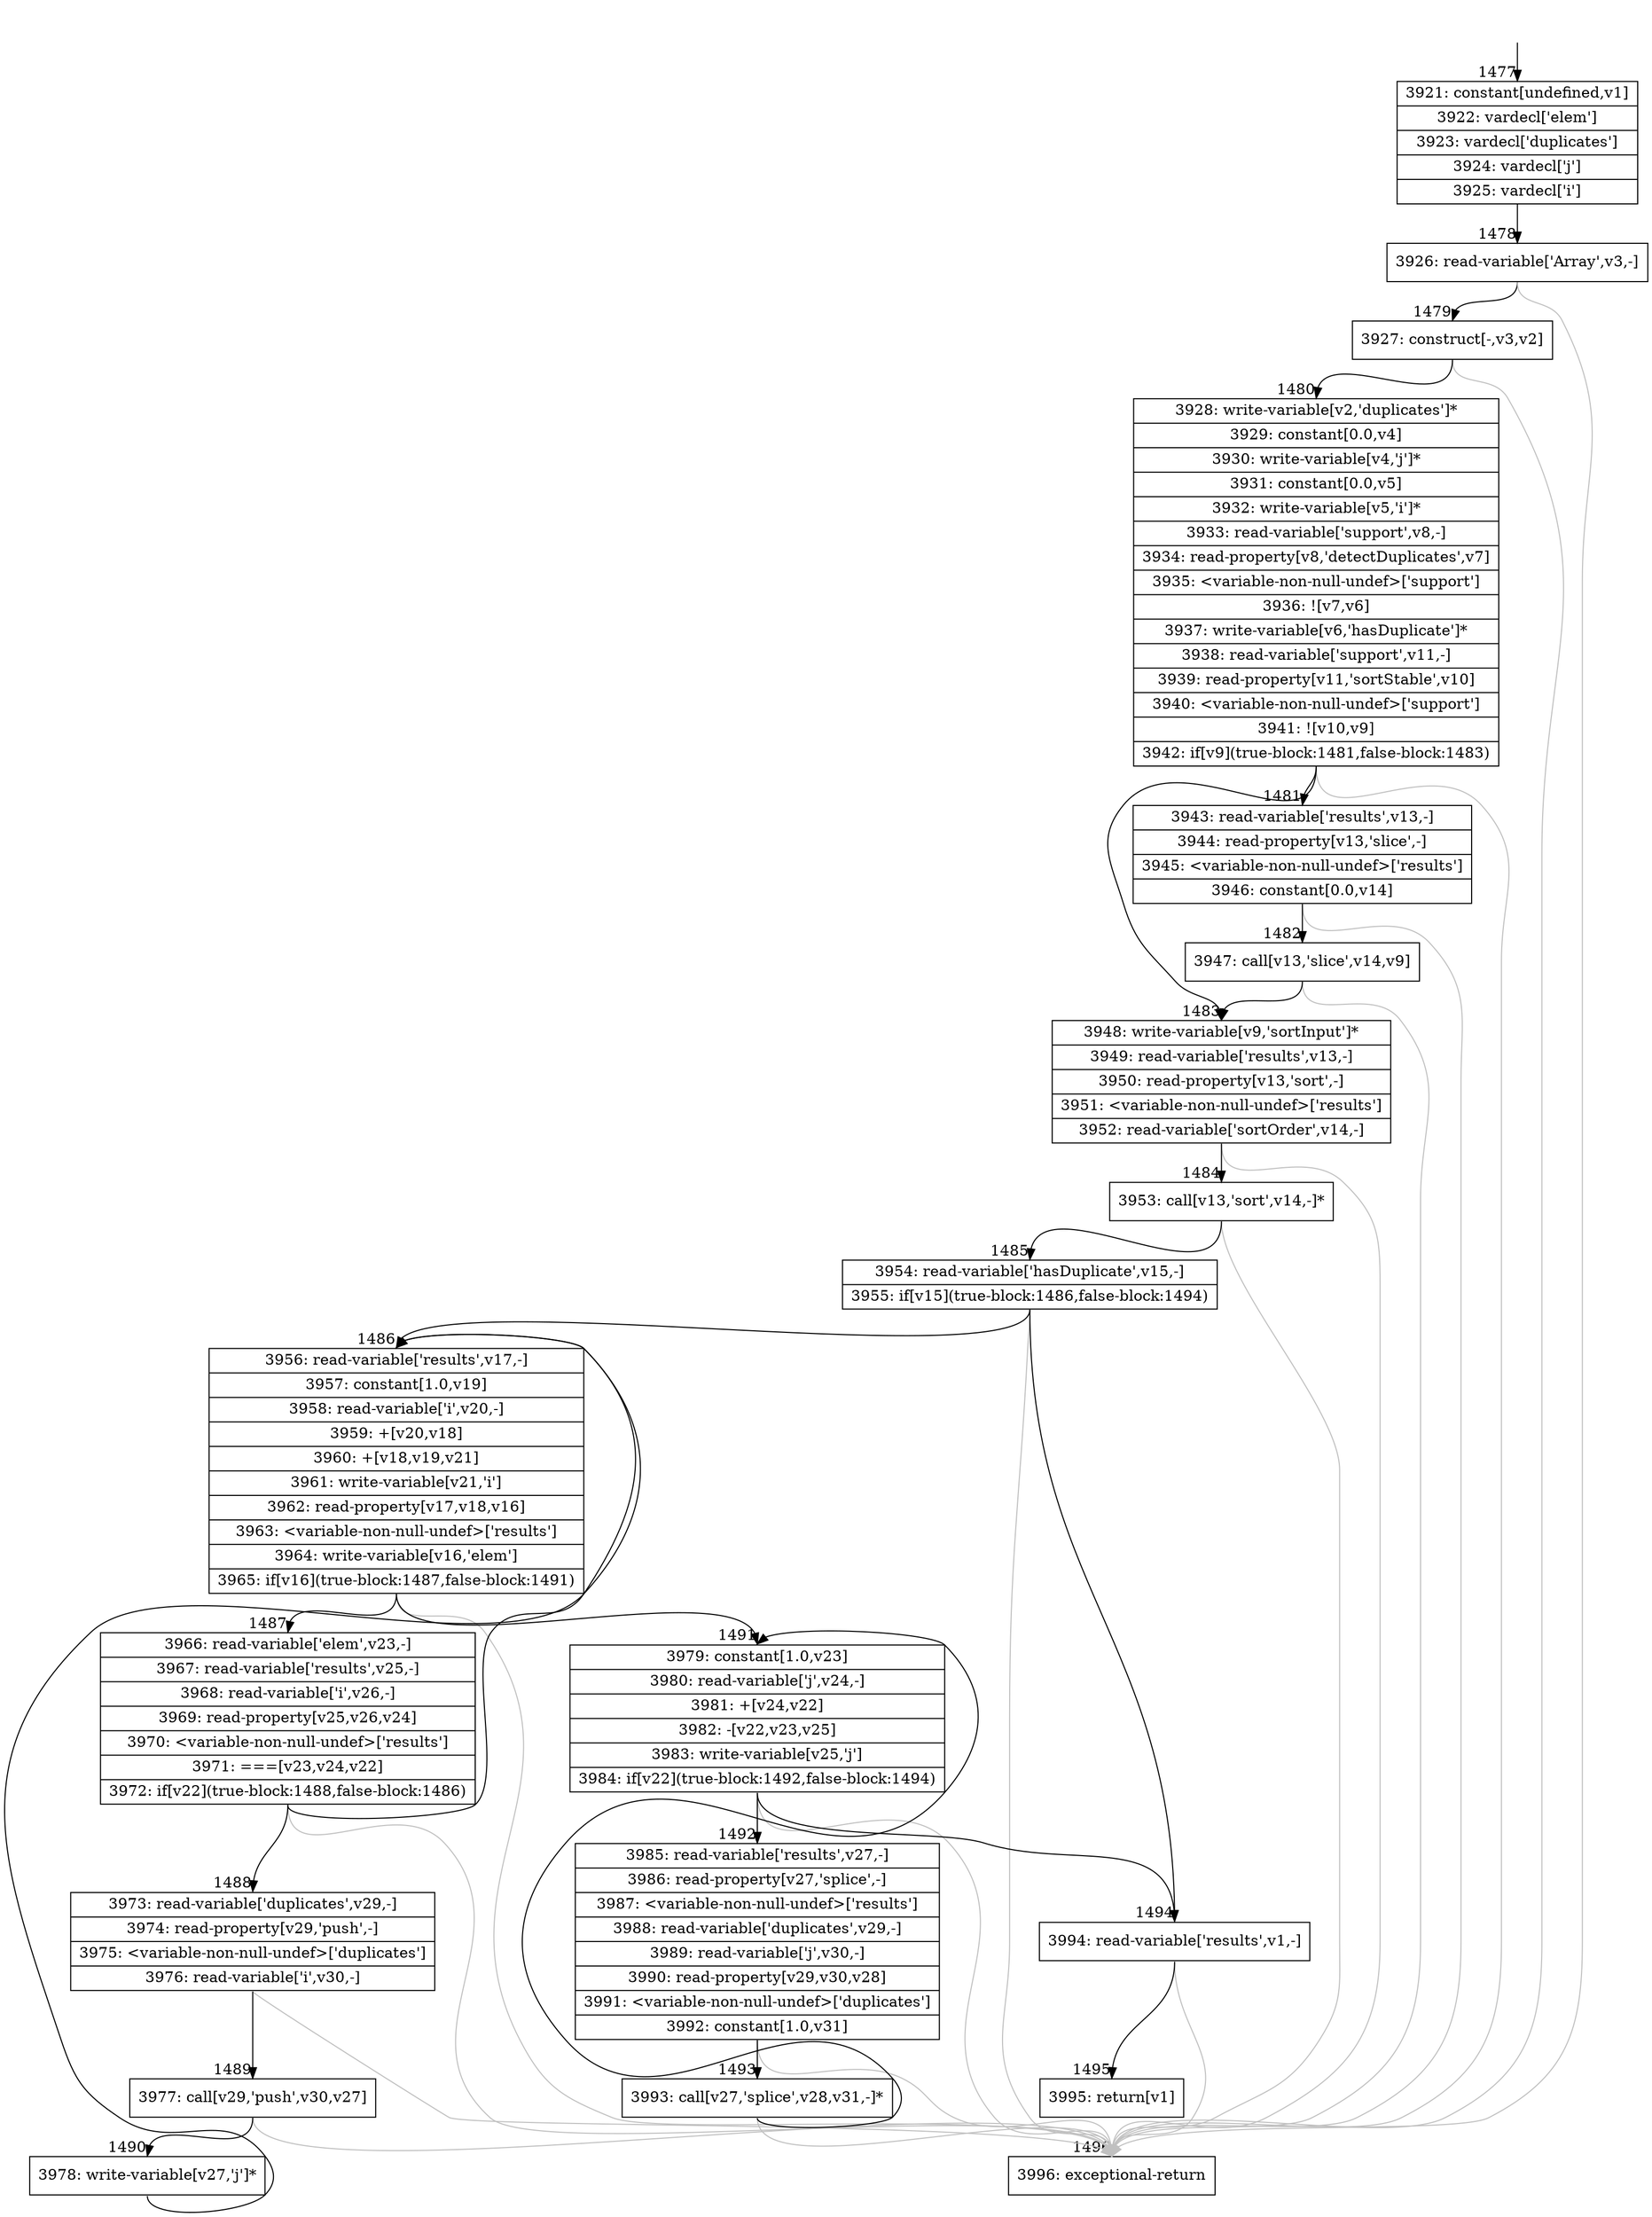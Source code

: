digraph {
rankdir="TD"
BB_entry103[shape=none,label=""];
BB_entry103 -> BB1477 [tailport=s, headport=n, headlabel="    1477"]
BB1477 [shape=record label="{3921: constant[undefined,v1]|3922: vardecl['elem']|3923: vardecl['duplicates']|3924: vardecl['j']|3925: vardecl['i']}" ] 
BB1477 -> BB1478 [tailport=s, headport=n, headlabel="      1478"]
BB1478 [shape=record label="{3926: read-variable['Array',v3,-]}" ] 
BB1478 -> BB1479 [tailport=s, headport=n, headlabel="      1479"]
BB1478 -> BB1496 [tailport=s, headport=n, color=gray, headlabel="      1496"]
BB1479 [shape=record label="{3927: construct[-,v3,v2]}" ] 
BB1479 -> BB1480 [tailport=s, headport=n, headlabel="      1480"]
BB1479 -> BB1496 [tailport=s, headport=n, color=gray]
BB1480 [shape=record label="{3928: write-variable[v2,'duplicates']*|3929: constant[0.0,v4]|3930: write-variable[v4,'j']*|3931: constant[0.0,v5]|3932: write-variable[v5,'i']*|3933: read-variable['support',v8,-]|3934: read-property[v8,'detectDuplicates',v7]|3935: \<variable-non-null-undef\>['support']|3936: ![v7,v6]|3937: write-variable[v6,'hasDuplicate']*|3938: read-variable['support',v11,-]|3939: read-property[v11,'sortStable',v10]|3940: \<variable-non-null-undef\>['support']|3941: ![v10,v9]|3942: if[v9](true-block:1481,false-block:1483)}" ] 
BB1480 -> BB1483 [tailport=s, headport=n, headlabel="      1483"]
BB1480 -> BB1481 [tailport=s, headport=n, headlabel="      1481"]
BB1480 -> BB1496 [tailport=s, headport=n, color=gray]
BB1481 [shape=record label="{3943: read-variable['results',v13,-]|3944: read-property[v13,'slice',-]|3945: \<variable-non-null-undef\>['results']|3946: constant[0.0,v14]}" ] 
BB1481 -> BB1482 [tailport=s, headport=n, headlabel="      1482"]
BB1481 -> BB1496 [tailport=s, headport=n, color=gray]
BB1482 [shape=record label="{3947: call[v13,'slice',v14,v9]}" ] 
BB1482 -> BB1483 [tailport=s, headport=n]
BB1482 -> BB1496 [tailport=s, headport=n, color=gray]
BB1483 [shape=record label="{3948: write-variable[v9,'sortInput']*|3949: read-variable['results',v13,-]|3950: read-property[v13,'sort',-]|3951: \<variable-non-null-undef\>['results']|3952: read-variable['sortOrder',v14,-]}" ] 
BB1483 -> BB1484 [tailport=s, headport=n, headlabel="      1484"]
BB1483 -> BB1496 [tailport=s, headport=n, color=gray]
BB1484 [shape=record label="{3953: call[v13,'sort',v14,-]*}" ] 
BB1484 -> BB1485 [tailport=s, headport=n, headlabel="      1485"]
BB1484 -> BB1496 [tailport=s, headport=n, color=gray]
BB1485 [shape=record label="{3954: read-variable['hasDuplicate',v15,-]|3955: if[v15](true-block:1486,false-block:1494)}" ] 
BB1485 -> BB1486 [tailport=s, headport=n, headlabel="      1486"]
BB1485 -> BB1494 [tailport=s, headport=n, headlabel="      1494"]
BB1485 -> BB1496 [tailport=s, headport=n, color=gray]
BB1486 [shape=record label="{3956: read-variable['results',v17,-]|3957: constant[1.0,v19]|3958: read-variable['i',v20,-]|3959: +[v20,v18]|3960: +[v18,v19,v21]|3961: write-variable[v21,'i']|3962: read-property[v17,v18,v16]|3963: \<variable-non-null-undef\>['results']|3964: write-variable[v16,'elem']|3965: if[v16](true-block:1487,false-block:1491)}" ] 
BB1486 -> BB1487 [tailport=s, headport=n, headlabel="      1487"]
BB1486 -> BB1491 [tailport=s, headport=n, headlabel="      1491"]
BB1486 -> BB1496 [tailport=s, headport=n, color=gray]
BB1487 [shape=record label="{3966: read-variable['elem',v23,-]|3967: read-variable['results',v25,-]|3968: read-variable['i',v26,-]|3969: read-property[v25,v26,v24]|3970: \<variable-non-null-undef\>['results']|3971: ===[v23,v24,v22]|3972: if[v22](true-block:1488,false-block:1486)}" ] 
BB1487 -> BB1488 [tailport=s, headport=n, headlabel="      1488"]
BB1487 -> BB1486 [tailport=s, headport=n]
BB1487 -> BB1496 [tailport=s, headport=n, color=gray]
BB1488 [shape=record label="{3973: read-variable['duplicates',v29,-]|3974: read-property[v29,'push',-]|3975: \<variable-non-null-undef\>['duplicates']|3976: read-variable['i',v30,-]}" ] 
BB1488 -> BB1489 [tailport=s, headport=n, headlabel="      1489"]
BB1488 -> BB1496 [tailport=s, headport=n, color=gray]
BB1489 [shape=record label="{3977: call[v29,'push',v30,v27]}" ] 
BB1489 -> BB1490 [tailport=s, headport=n, headlabel="      1490"]
BB1489 -> BB1496 [tailport=s, headport=n, color=gray]
BB1490 [shape=record label="{3978: write-variable[v27,'j']*}" ] 
BB1490 -> BB1486 [tailport=s, headport=n]
BB1491 [shape=record label="{3979: constant[1.0,v23]|3980: read-variable['j',v24,-]|3981: +[v24,v22]|3982: -[v22,v23,v25]|3983: write-variable[v25,'j']|3984: if[v22](true-block:1492,false-block:1494)}" ] 
BB1491 -> BB1492 [tailport=s, headport=n, headlabel="      1492"]
BB1491 -> BB1494 [tailport=s, headport=n]
BB1491 -> BB1496 [tailport=s, headport=n, color=gray]
BB1492 [shape=record label="{3985: read-variable['results',v27,-]|3986: read-property[v27,'splice',-]|3987: \<variable-non-null-undef\>['results']|3988: read-variable['duplicates',v29,-]|3989: read-variable['j',v30,-]|3990: read-property[v29,v30,v28]|3991: \<variable-non-null-undef\>['duplicates']|3992: constant[1.0,v31]}" ] 
BB1492 -> BB1493 [tailport=s, headport=n, headlabel="      1493"]
BB1492 -> BB1496 [tailport=s, headport=n, color=gray]
BB1493 [shape=record label="{3993: call[v27,'splice',v28,v31,-]*}" ] 
BB1493 -> BB1491 [tailport=s, headport=n]
BB1493 -> BB1496 [tailport=s, headport=n, color=gray]
BB1494 [shape=record label="{3994: read-variable['results',v1,-]}" ] 
BB1494 -> BB1495 [tailport=s, headport=n, headlabel="      1495"]
BB1494 -> BB1496 [tailport=s, headport=n, color=gray]
BB1495 [shape=record label="{3995: return[v1]}" ] 
BB1496 [shape=record label="{3996: exceptional-return}" ] 
}
